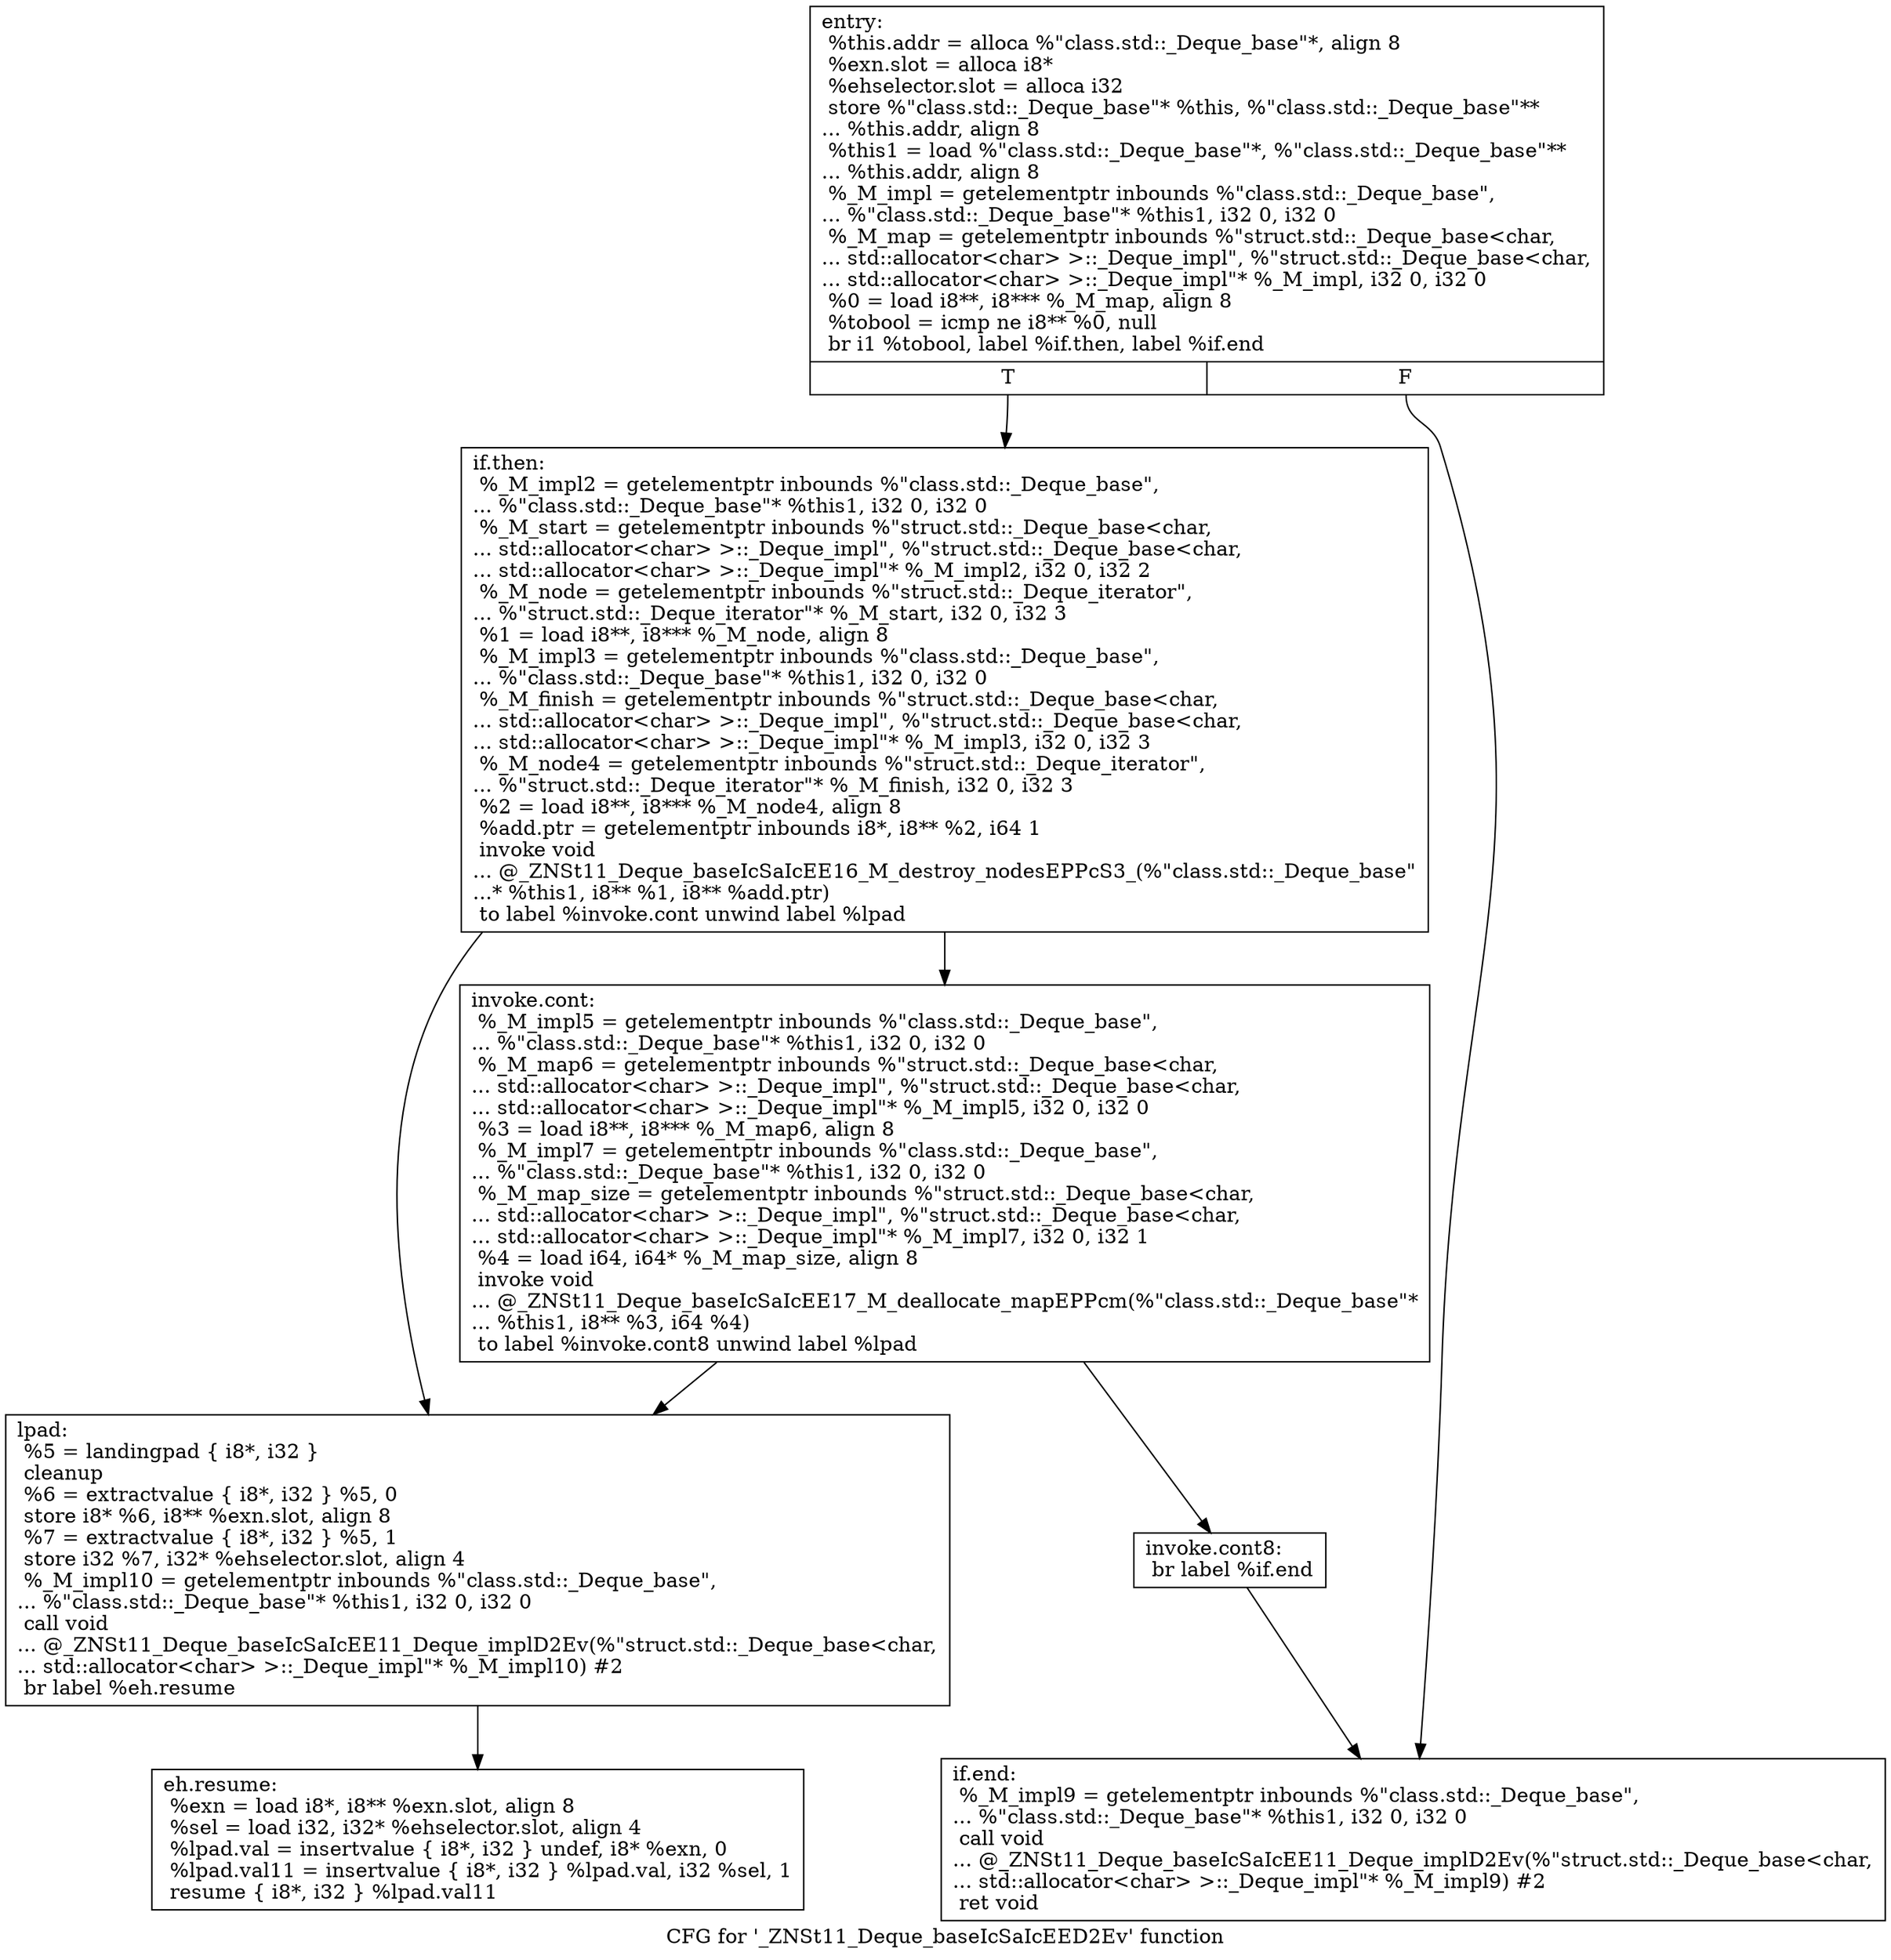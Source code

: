 digraph "CFG for '_ZNSt11_Deque_baseIcSaIcEED2Ev' function" {
	label="CFG for '_ZNSt11_Deque_baseIcSaIcEED2Ev' function";

	Node0x6b8a200 [shape=record,label="{entry:\l  %this.addr = alloca %\"class.std::_Deque_base\"*, align 8\l  %exn.slot = alloca i8*\l  %ehselector.slot = alloca i32\l  store %\"class.std::_Deque_base\"* %this, %\"class.std::_Deque_base\"**\l... %this.addr, align 8\l  %this1 = load %\"class.std::_Deque_base\"*, %\"class.std::_Deque_base\"**\l... %this.addr, align 8\l  %_M_impl = getelementptr inbounds %\"class.std::_Deque_base\",\l... %\"class.std::_Deque_base\"* %this1, i32 0, i32 0\l  %_M_map = getelementptr inbounds %\"struct.std::_Deque_base\<char,\l... std::allocator\<char\> \>::_Deque_impl\", %\"struct.std::_Deque_base\<char,\l... std::allocator\<char\> \>::_Deque_impl\"* %_M_impl, i32 0, i32 0\l  %0 = load i8**, i8*** %_M_map, align 8\l  %tobool = icmp ne i8** %0, null\l  br i1 %tobool, label %if.then, label %if.end\l|{<s0>T|<s1>F}}"];
	Node0x6b8a200:s0 -> Node0x6b8a690;
	Node0x6b8a200:s1 -> Node0x6b8a760;
	Node0x6b8a690 [shape=record,label="{if.then:                                          \l  %_M_impl2 = getelementptr inbounds %\"class.std::_Deque_base\",\l... %\"class.std::_Deque_base\"* %this1, i32 0, i32 0\l  %_M_start = getelementptr inbounds %\"struct.std::_Deque_base\<char,\l... std::allocator\<char\> \>::_Deque_impl\", %\"struct.std::_Deque_base\<char,\l... std::allocator\<char\> \>::_Deque_impl\"* %_M_impl2, i32 0, i32 2\l  %_M_node = getelementptr inbounds %\"struct.std::_Deque_iterator\",\l... %\"struct.std::_Deque_iterator\"* %_M_start, i32 0, i32 3\l  %1 = load i8**, i8*** %_M_node, align 8\l  %_M_impl3 = getelementptr inbounds %\"class.std::_Deque_base\",\l... %\"class.std::_Deque_base\"* %this1, i32 0, i32 0\l  %_M_finish = getelementptr inbounds %\"struct.std::_Deque_base\<char,\l... std::allocator\<char\> \>::_Deque_impl\", %\"struct.std::_Deque_base\<char,\l... std::allocator\<char\> \>::_Deque_impl\"* %_M_impl3, i32 0, i32 3\l  %_M_node4 = getelementptr inbounds %\"struct.std::_Deque_iterator\",\l... %\"struct.std::_Deque_iterator\"* %_M_finish, i32 0, i32 3\l  %2 = load i8**, i8*** %_M_node4, align 8\l  %add.ptr = getelementptr inbounds i8*, i8** %2, i64 1\l  invoke void\l... @_ZNSt11_Deque_baseIcSaIcEE16_M_destroy_nodesEPPcS3_(%\"class.std::_Deque_base\"\l...* %this1, i8** %1, i8** %add.ptr)\l          to label %invoke.cont unwind label %lpad\l}"];
	Node0x6b8a690 -> Node0x6b8af80;
	Node0x6b8a690 -> Node0x6b8b060;
	Node0x6b8af80 [shape=record,label="{invoke.cont:                                      \l  %_M_impl5 = getelementptr inbounds %\"class.std::_Deque_base\",\l... %\"class.std::_Deque_base\"* %this1, i32 0, i32 0\l  %_M_map6 = getelementptr inbounds %\"struct.std::_Deque_base\<char,\l... std::allocator\<char\> \>::_Deque_impl\", %\"struct.std::_Deque_base\<char,\l... std::allocator\<char\> \>::_Deque_impl\"* %_M_impl5, i32 0, i32 0\l  %3 = load i8**, i8*** %_M_map6, align 8\l  %_M_impl7 = getelementptr inbounds %\"class.std::_Deque_base\",\l... %\"class.std::_Deque_base\"* %this1, i32 0, i32 0\l  %_M_map_size = getelementptr inbounds %\"struct.std::_Deque_base\<char,\l... std::allocator\<char\> \>::_Deque_impl\", %\"struct.std::_Deque_base\<char,\l... std::allocator\<char\> \>::_Deque_impl\"* %_M_impl7, i32 0, i32 1\l  %4 = load i64, i64* %_M_map_size, align 8\l  invoke void\l... @_ZNSt11_Deque_baseIcSaIcEE17_M_deallocate_mapEPPcm(%\"class.std::_Deque_base\"*\l... %this1, i8** %3, i64 %4)\l          to label %invoke.cont8 unwind label %lpad\l}"];
	Node0x6b8af80 -> Node0x6b8b640;
	Node0x6b8af80 -> Node0x6b8b060;
	Node0x6b8b640 [shape=record,label="{invoke.cont8:                                     \l  br label %if.end\l}"];
	Node0x6b8b640 -> Node0x6b8a760;
	Node0x6b8b060 [shape=record,label="{lpad:                                             \l  %5 = landingpad \{ i8*, i32 \}\l          cleanup\l  %6 = extractvalue \{ i8*, i32 \} %5, 0\l  store i8* %6, i8** %exn.slot, align 8\l  %7 = extractvalue \{ i8*, i32 \} %5, 1\l  store i32 %7, i32* %ehselector.slot, align 4\l  %_M_impl10 = getelementptr inbounds %\"class.std::_Deque_base\",\l... %\"class.std::_Deque_base\"* %this1, i32 0, i32 0\l  call void\l... @_ZNSt11_Deque_baseIcSaIcEE11_Deque_implD2Ev(%\"struct.std::_Deque_base\<char,\l... std::allocator\<char\> \>::_Deque_impl\"* %_M_impl10) #2\l  br label %eh.resume\l}"];
	Node0x6b8b060 -> Node0x6b8bdc0;
	Node0x6b8a760 [shape=record,label="{if.end:                                           \l  %_M_impl9 = getelementptr inbounds %\"class.std::_Deque_base\",\l... %\"class.std::_Deque_base\"* %this1, i32 0, i32 0\l  call void\l... @_ZNSt11_Deque_baseIcSaIcEE11_Deque_implD2Ev(%\"struct.std::_Deque_base\<char,\l... std::allocator\<char\> \>::_Deque_impl\"* %_M_impl9) #2\l  ret void\l}"];
	Node0x6b8bdc0 [shape=record,label="{eh.resume:                                        \l  %exn = load i8*, i8** %exn.slot, align 8\l  %sel = load i32, i32* %ehselector.slot, align 4\l  %lpad.val = insertvalue \{ i8*, i32 \} undef, i8* %exn, 0\l  %lpad.val11 = insertvalue \{ i8*, i32 \} %lpad.val, i32 %sel, 1\l  resume \{ i8*, i32 \} %lpad.val11\l}"];
}
